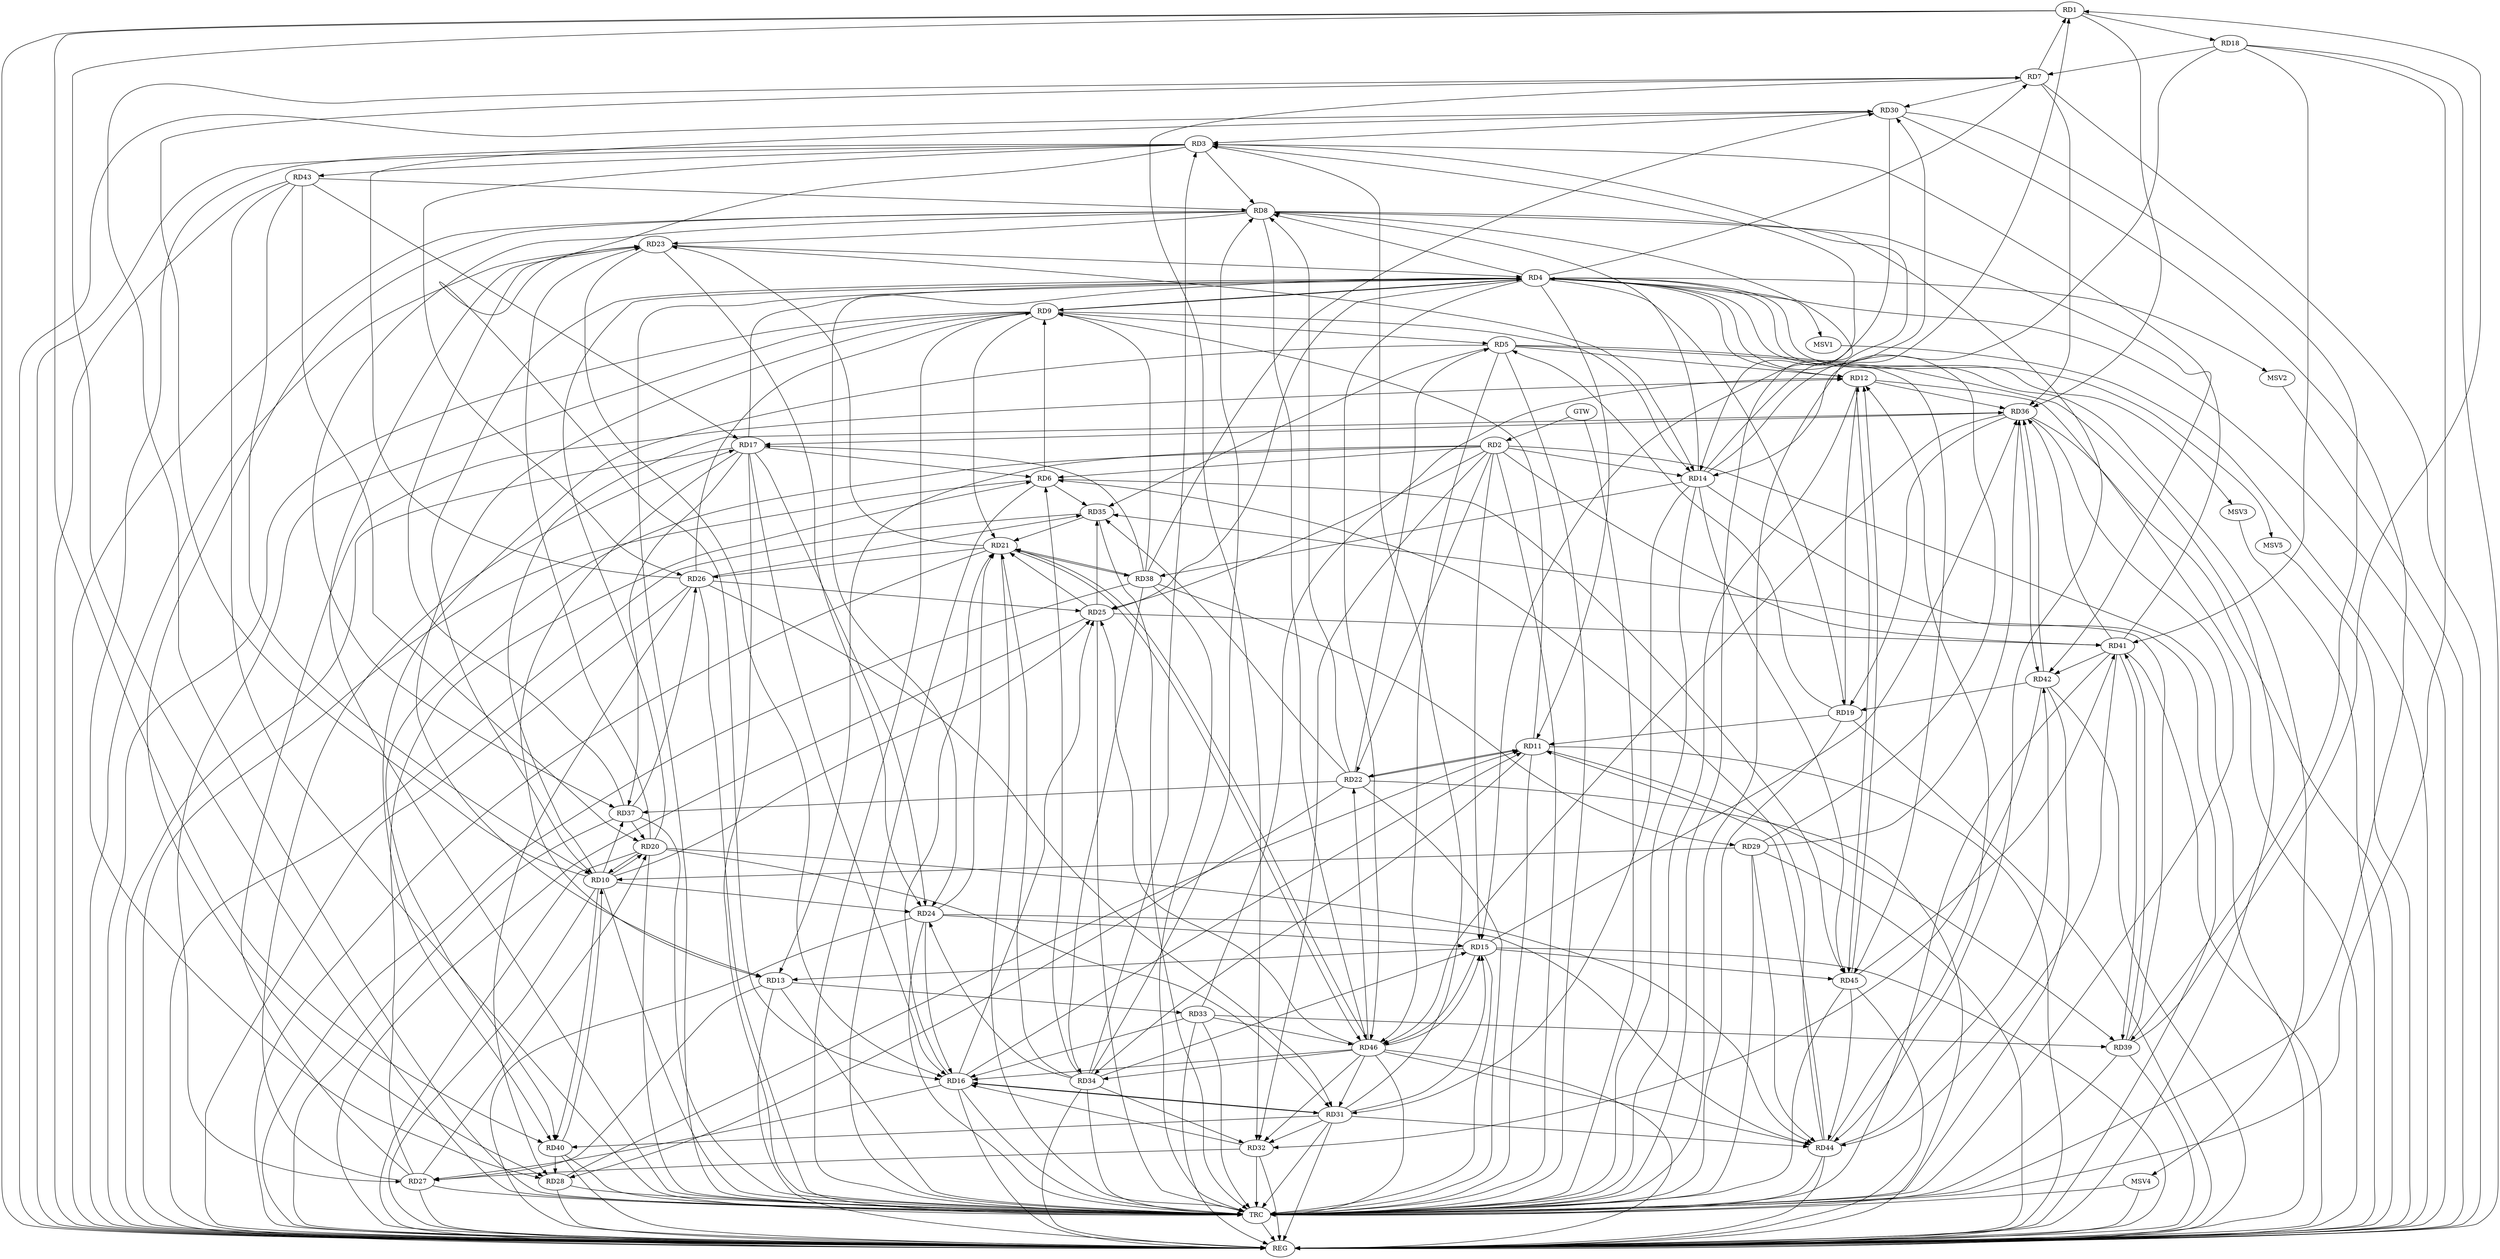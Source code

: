 strict digraph G {
  RD1 [ label="RD1" ];
  RD2 [ label="RD2" ];
  RD3 [ label="RD3" ];
  RD4 [ label="RD4" ];
  RD5 [ label="RD5" ];
  RD6 [ label="RD6" ];
  RD7 [ label="RD7" ];
  RD8 [ label="RD8" ];
  RD9 [ label="RD9" ];
  RD10 [ label="RD10" ];
  RD11 [ label="RD11" ];
  RD12 [ label="RD12" ];
  RD13 [ label="RD13" ];
  RD14 [ label="RD14" ];
  RD15 [ label="RD15" ];
  RD16 [ label="RD16" ];
  RD17 [ label="RD17" ];
  RD18 [ label="RD18" ];
  RD19 [ label="RD19" ];
  RD20 [ label="RD20" ];
  RD21 [ label="RD21" ];
  RD22 [ label="RD22" ];
  RD23 [ label="RD23" ];
  RD24 [ label="RD24" ];
  RD25 [ label="RD25" ];
  RD26 [ label="RD26" ];
  RD27 [ label="RD27" ];
  RD28 [ label="RD28" ];
  RD29 [ label="RD29" ];
  RD30 [ label="RD30" ];
  RD31 [ label="RD31" ];
  RD32 [ label="RD32" ];
  RD33 [ label="RD33" ];
  RD34 [ label="RD34" ];
  RD35 [ label="RD35" ];
  RD36 [ label="RD36" ];
  RD37 [ label="RD37" ];
  RD38 [ label="RD38" ];
  RD39 [ label="RD39" ];
  RD40 [ label="RD40" ];
  RD41 [ label="RD41" ];
  RD42 [ label="RD42" ];
  RD43 [ label="RD43" ];
  RD44 [ label="RD44" ];
  RD45 [ label="RD45" ];
  RD46 [ label="RD46" ];
  GTW [ label="GTW" ];
  REG [ label="REG" ];
  TRC [ label="TRC" ];
  MSV1 [ label="MSV1" ];
  MSV2 [ label="MSV2" ];
  MSV3 [ label="MSV3" ];
  MSV4 [ label="MSV4" ];
  MSV5 [ label="MSV5" ];
  RD7 -> RD1;
  RD14 -> RD1;
  RD1 -> RD18;
  RD1 -> RD36;
  RD39 -> RD1;
  RD1 -> RD40;
  RD2 -> RD6;
  RD2 -> RD13;
  RD2 -> RD14;
  RD2 -> RD15;
  RD2 -> RD22;
  RD2 -> RD25;
  RD2 -> RD32;
  RD2 -> RD40;
  RD2 -> RD41;
  RD3 -> RD8;
  RD3 -> RD14;
  RD3 -> RD16;
  RD3 -> RD26;
  RD3 -> RD28;
  RD30 -> RD3;
  RD31 -> RD3;
  RD34 -> RD3;
  RD41 -> RD3;
  RD3 -> RD43;
  RD4 -> RD7;
  RD4 -> RD8;
  RD4 -> RD9;
  RD9 -> RD4;
  RD4 -> RD10;
  RD4 -> RD11;
  RD4 -> RD12;
  RD17 -> RD4;
  RD4 -> RD19;
  RD20 -> RD4;
  RD23 -> RD4;
  RD4 -> RD24;
  RD4 -> RD25;
  RD29 -> RD4;
  RD4 -> RD46;
  RD9 -> RD5;
  RD5 -> RD12;
  RD19 -> RD5;
  RD22 -> RD5;
  RD5 -> RD35;
  RD5 -> RD40;
  RD5 -> RD45;
  RD5 -> RD46;
  RD6 -> RD9;
  RD17 -> RD6;
  RD27 -> RD6;
  RD34 -> RD6;
  RD6 -> RD35;
  RD44 -> RD6;
  RD6 -> RD45;
  RD10 -> RD7;
  RD18 -> RD7;
  RD7 -> RD30;
  RD7 -> RD32;
  RD7 -> RD36;
  RD14 -> RD8;
  RD22 -> RD8;
  RD8 -> RD23;
  RD8 -> RD28;
  RD34 -> RD8;
  RD8 -> RD37;
  RD8 -> RD42;
  RD43 -> RD8;
  RD8 -> RD44;
  RD8 -> RD46;
  RD11 -> RD9;
  RD9 -> RD13;
  RD9 -> RD14;
  RD9 -> RD21;
  RD26 -> RD9;
  RD9 -> RD27;
  RD38 -> RD9;
  RD10 -> RD20;
  RD20 -> RD10;
  RD10 -> RD24;
  RD10 -> RD25;
  RD29 -> RD10;
  RD10 -> RD36;
  RD10 -> RD37;
  RD10 -> RD40;
  RD40 -> RD10;
  RD43 -> RD10;
  RD16 -> RD11;
  RD19 -> RD11;
  RD11 -> RD22;
  RD22 -> RD11;
  RD28 -> RD11;
  RD11 -> RD34;
  RD11 -> RD39;
  RD44 -> RD11;
  RD19 -> RD12;
  RD27 -> RD12;
  RD33 -> RD12;
  RD12 -> RD36;
  RD44 -> RD12;
  RD12 -> RD45;
  RD45 -> RD12;
  RD15 -> RD13;
  RD17 -> RD13;
  RD13 -> RD27;
  RD13 -> RD33;
  RD18 -> RD14;
  RD23 -> RD14;
  RD14 -> RD30;
  RD14 -> RD31;
  RD14 -> RD38;
  RD14 -> RD45;
  RD24 -> RD15;
  RD30 -> RD15;
  RD31 -> RD15;
  RD34 -> RD15;
  RD15 -> RD36;
  RD15 -> RD45;
  RD15 -> RD46;
  RD46 -> RD15;
  RD17 -> RD16;
  RD16 -> RD21;
  RD23 -> RD16;
  RD24 -> RD16;
  RD16 -> RD25;
  RD16 -> RD27;
  RD16 -> RD31;
  RD31 -> RD16;
  RD32 -> RD16;
  RD33 -> RD16;
  RD46 -> RD16;
  RD17 -> RD24;
  RD27 -> RD17;
  RD36 -> RD17;
  RD17 -> RD37;
  RD38 -> RD17;
  RD43 -> RD17;
  RD18 -> RD41;
  RD36 -> RD19;
  RD42 -> RD19;
  RD20 -> RD23;
  RD27 -> RD20;
  RD20 -> RD31;
  RD37 -> RD20;
  RD43 -> RD20;
  RD20 -> RD44;
  RD21 -> RD23;
  RD24 -> RD21;
  RD25 -> RD21;
  RD21 -> RD26;
  RD34 -> RD21;
  RD35 -> RD21;
  RD21 -> RD38;
  RD38 -> RD21;
  RD21 -> RD46;
  RD46 -> RD21;
  RD22 -> RD28;
  RD22 -> RD35;
  RD22 -> RD37;
  RD46 -> RD22;
  RD23 -> RD24;
  RD37 -> RD23;
  RD34 -> RD24;
  RD24 -> RD44;
  RD26 -> RD25;
  RD25 -> RD35;
  RD25 -> RD41;
  RD46 -> RD25;
  RD26 -> RD28;
  RD26 -> RD30;
  RD26 -> RD31;
  RD26 -> RD35;
  RD37 -> RD26;
  RD32 -> RD27;
  RD40 -> RD28;
  RD29 -> RD36;
  RD38 -> RD29;
  RD29 -> RD44;
  RD38 -> RD30;
  RD30 -> RD39;
  RD31 -> RD32;
  RD31 -> RD40;
  RD31 -> RD44;
  RD46 -> RD31;
  RD34 -> RD32;
  RD42 -> RD32;
  RD46 -> RD32;
  RD33 -> RD39;
  RD33 -> RD46;
  RD38 -> RD34;
  RD46 -> RD34;
  RD39 -> RD35;
  RD41 -> RD36;
  RD36 -> RD42;
  RD42 -> RD36;
  RD36 -> RD46;
  RD39 -> RD41;
  RD41 -> RD39;
  RD41 -> RD42;
  RD41 -> RD44;
  RD45 -> RD41;
  RD44 -> RD42;
  RD45 -> RD44;
  RD46 -> RD44;
  GTW -> RD2;
  RD1 -> REG;
  RD2 -> REG;
  RD3 -> REG;
  RD4 -> REG;
  RD5 -> REG;
  RD6 -> REG;
  RD7 -> REG;
  RD8 -> REG;
  RD9 -> REG;
  RD10 -> REG;
  RD11 -> REG;
  RD12 -> REG;
  RD13 -> REG;
  RD14 -> REG;
  RD15 -> REG;
  RD16 -> REG;
  RD17 -> REG;
  RD18 -> REG;
  RD19 -> REG;
  RD20 -> REG;
  RD21 -> REG;
  RD22 -> REG;
  RD23 -> REG;
  RD24 -> REG;
  RD25 -> REG;
  RD26 -> REG;
  RD27 -> REG;
  RD28 -> REG;
  RD29 -> REG;
  RD30 -> REG;
  RD31 -> REG;
  RD32 -> REG;
  RD33 -> REG;
  RD34 -> REG;
  RD35 -> REG;
  RD36 -> REG;
  RD37 -> REG;
  RD38 -> REG;
  RD39 -> REG;
  RD40 -> REG;
  RD41 -> REG;
  RD42 -> REG;
  RD43 -> REG;
  RD44 -> REG;
  RD45 -> REG;
  RD46 -> REG;
  RD1 -> TRC;
  RD2 -> TRC;
  RD3 -> TRC;
  RD4 -> TRC;
  RD5 -> TRC;
  RD6 -> TRC;
  RD7 -> TRC;
  RD8 -> TRC;
  RD9 -> TRC;
  RD10 -> TRC;
  RD11 -> TRC;
  RD12 -> TRC;
  RD13 -> TRC;
  RD14 -> TRC;
  RD15 -> TRC;
  RD16 -> TRC;
  RD17 -> TRC;
  RD18 -> TRC;
  RD19 -> TRC;
  RD20 -> TRC;
  RD21 -> TRC;
  RD22 -> TRC;
  RD23 -> TRC;
  RD24 -> TRC;
  RD25 -> TRC;
  RD26 -> TRC;
  RD27 -> TRC;
  RD28 -> TRC;
  RD29 -> TRC;
  RD30 -> TRC;
  RD31 -> TRC;
  RD32 -> TRC;
  RD33 -> TRC;
  RD34 -> TRC;
  RD35 -> TRC;
  RD36 -> TRC;
  RD37 -> TRC;
  RD38 -> TRC;
  RD39 -> TRC;
  RD40 -> TRC;
  RD41 -> TRC;
  RD42 -> TRC;
  RD43 -> TRC;
  RD44 -> TRC;
  RD45 -> TRC;
  RD46 -> TRC;
  GTW -> TRC;
  TRC -> REG;
  RD4 -> MSV1;
  MSV1 -> REG;
  RD4 -> MSV2;
  RD4 -> MSV3;
  MSV2 -> REG;
  MSV3 -> REG;
  RD4 -> MSV4;
  RD4 -> MSV5;
  MSV4 -> REG;
  MSV4 -> TRC;
  MSV5 -> REG;
}
